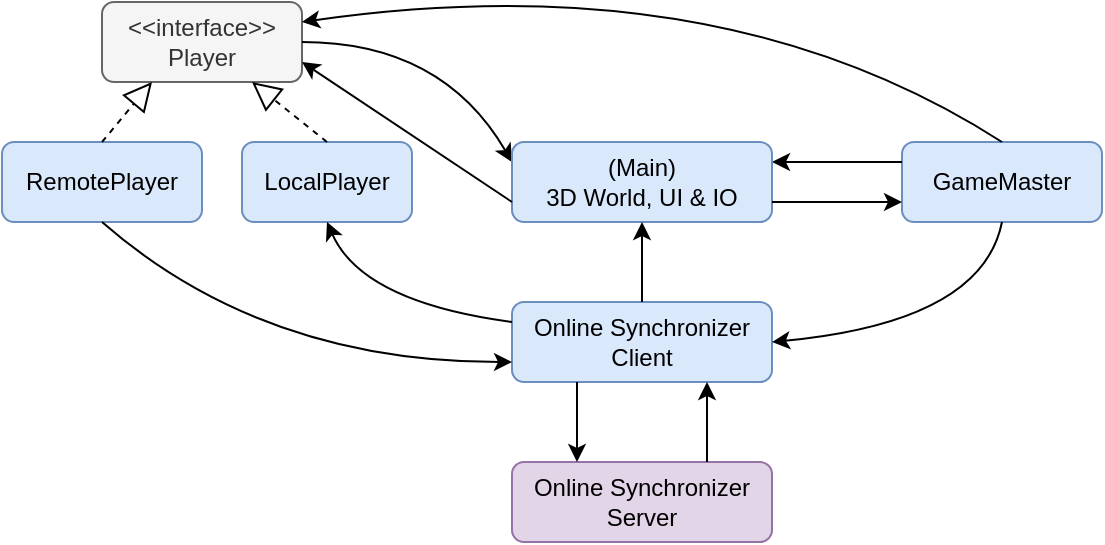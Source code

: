 <mxfile version="21.2.8" type="device">
  <diagram name="Page-1" id="8Ki3WzeOfG9bLv4DmGKw">
    <mxGraphModel dx="794" dy="485" grid="1" gridSize="10" guides="1" tooltips="1" connect="1" arrows="1" fold="1" page="1" pageScale="1" pageWidth="850" pageHeight="1100" math="0" shadow="0">
      <root>
        <mxCell id="0" />
        <mxCell id="1" parent="0" />
        <mxCell id="Jj55U650Jitu8uKOLBNu-3" value="&amp;lt;&amp;lt;interface&amp;gt;&amp;gt;&lt;br&gt;Player" style="rounded=1;whiteSpace=wrap;html=1;fillColor=#f5f5f5;strokeColor=#666666;fontColor=#333333;" parent="1" vertex="1">
          <mxGeometry x="190" y="270" width="100" height="40" as="geometry" />
        </mxCell>
        <mxCell id="Jj55U650Jitu8uKOLBNu-4" value="GameMaster" style="rounded=1;whiteSpace=wrap;html=1;fillColor=#dae8fc;strokeColor=#6c8ebf;" parent="1" vertex="1">
          <mxGeometry x="590" y="340" width="100" height="40" as="geometry" />
        </mxCell>
        <mxCell id="Jj55U650Jitu8uKOLBNu-10" value="" style="endArrow=classic;html=1;curved=1;exitX=1;exitY=0.5;exitDx=0;exitDy=0;entryX=0;entryY=0.25;entryDx=0;entryDy=0;" parent="1" source="Jj55U650Jitu8uKOLBNu-3" target="OCFg-jp6_DVnQoXGoYAK-1" edge="1">
          <mxGeometry width="50" height="50" relative="1" as="geometry">
            <mxPoint x="370" y="300" as="sourcePoint" />
            <mxPoint x="450" y="310" as="targetPoint" />
            <Array as="points">
              <mxPoint x="360" y="290" />
            </Array>
          </mxGeometry>
        </mxCell>
        <mxCell id="Jj55U650Jitu8uKOLBNu-11" value="" style="endArrow=classic;html=1;rounded=0;exitX=0;exitY=0.25;exitDx=0;exitDy=0;entryX=1;entryY=0.25;entryDx=0;entryDy=0;" parent="1" source="Jj55U650Jitu8uKOLBNu-4" target="OCFg-jp6_DVnQoXGoYAK-1" edge="1">
          <mxGeometry width="50" height="50" relative="1" as="geometry">
            <mxPoint x="365" y="370" as="sourcePoint" />
            <mxPoint x="540" y="330" as="targetPoint" />
          </mxGeometry>
        </mxCell>
        <mxCell id="Jj55U650Jitu8uKOLBNu-12" value="" style="endArrow=classic;html=1;exitX=0.5;exitY=0;exitDx=0;exitDy=0;curved=1;entryX=1;entryY=0.25;entryDx=0;entryDy=0;" parent="1" source="Jj55U650Jitu8uKOLBNu-4" target="Jj55U650Jitu8uKOLBNu-3" edge="1">
          <mxGeometry width="50" height="50" relative="1" as="geometry">
            <mxPoint x="600" y="370" as="sourcePoint" />
            <mxPoint x="300" y="270" as="targetPoint" />
            <Array as="points">
              <mxPoint x="500" y="250" />
            </Array>
          </mxGeometry>
        </mxCell>
        <mxCell id="OCFg-jp6_DVnQoXGoYAK-1" value="(Main)&lt;br&gt;3D World, UI &amp;amp; IO" style="rounded=1;whiteSpace=wrap;html=1;fillColor=#dae8fc;strokeColor=#6c8ebf;" parent="1" vertex="1">
          <mxGeometry x="395" y="340" width="130" height="40" as="geometry" />
        </mxCell>
        <mxCell id="OCFg-jp6_DVnQoXGoYAK-5" value="Online Synchronizer Client" style="rounded=1;whiteSpace=wrap;html=1;fillColor=#dae8fc;strokeColor=#6c8ebf;" parent="1" vertex="1">
          <mxGeometry x="395" y="420" width="130" height="40" as="geometry" />
        </mxCell>
        <mxCell id="OCFg-jp6_DVnQoXGoYAK-7" value="LocalPlayer" style="rounded=1;whiteSpace=wrap;html=1;fillColor=#dae8fc;strokeColor=#6c8ebf;" parent="1" vertex="1">
          <mxGeometry x="260" y="340" width="85" height="40" as="geometry" />
        </mxCell>
        <mxCell id="OCFg-jp6_DVnQoXGoYAK-8" value="" style="endArrow=classic;html=1;rounded=0;entryX=0.5;entryY=1;entryDx=0;entryDy=0;exitX=0.5;exitY=0;exitDx=0;exitDy=0;" parent="1" source="OCFg-jp6_DVnQoXGoYAK-5" target="OCFg-jp6_DVnQoXGoYAK-1" edge="1">
          <mxGeometry width="50" height="50" relative="1" as="geometry">
            <mxPoint x="380" y="390" as="sourcePoint" />
            <mxPoint x="460" y="340" as="targetPoint" />
          </mxGeometry>
        </mxCell>
        <mxCell id="OCFg-jp6_DVnQoXGoYAK-10" value="RemotePlayer" style="rounded=1;whiteSpace=wrap;html=1;fillColor=#dae8fc;strokeColor=#6c8ebf;" parent="1" vertex="1">
          <mxGeometry x="140" y="340" width="100" height="40" as="geometry" />
        </mxCell>
        <mxCell id="OCFg-jp6_DVnQoXGoYAK-12" value="" style="endArrow=block;dashed=1;endFill=0;endSize=12;html=1;rounded=0;exitX=0.5;exitY=0;exitDx=0;exitDy=0;entryX=0.25;entryY=1;entryDx=0;entryDy=0;" parent="1" source="OCFg-jp6_DVnQoXGoYAK-10" target="Jj55U650Jitu8uKOLBNu-3" edge="1">
          <mxGeometry width="160" relative="1" as="geometry">
            <mxPoint x="310" y="340" as="sourcePoint" />
            <mxPoint x="470" y="340" as="targetPoint" />
          </mxGeometry>
        </mxCell>
        <mxCell id="OCFg-jp6_DVnQoXGoYAK-13" value="" style="endArrow=block;dashed=1;endFill=0;endSize=12;html=1;rounded=0;exitX=0.5;exitY=0;exitDx=0;exitDy=0;entryX=0.75;entryY=1;entryDx=0;entryDy=0;" parent="1" source="OCFg-jp6_DVnQoXGoYAK-7" target="Jj55U650Jitu8uKOLBNu-3" edge="1">
          <mxGeometry width="160" relative="1" as="geometry">
            <mxPoint x="210" y="350" as="sourcePoint" />
            <mxPoint x="250" y="320" as="targetPoint" />
          </mxGeometry>
        </mxCell>
        <mxCell id="OCFg-jp6_DVnQoXGoYAK-14" value="" style="endArrow=classic;html=1;exitX=1;exitY=0.75;exitDx=0;exitDy=0;entryX=0;entryY=0.75;entryDx=0;entryDy=0;curved=1;" parent="1" source="OCFg-jp6_DVnQoXGoYAK-1" target="Jj55U650Jitu8uKOLBNu-4" edge="1">
          <mxGeometry width="50" height="50" relative="1" as="geometry">
            <mxPoint x="600" y="370" as="sourcePoint" />
            <mxPoint x="520" y="370" as="targetPoint" />
            <Array as="points" />
          </mxGeometry>
        </mxCell>
        <mxCell id="OCFg-jp6_DVnQoXGoYAK-15" value="" style="endArrow=classic;html=1;exitX=0;exitY=0.75;exitDx=0;exitDy=0;curved=1;entryX=1;entryY=0.75;entryDx=0;entryDy=0;" parent="1" source="OCFg-jp6_DVnQoXGoYAK-1" target="Jj55U650Jitu8uKOLBNu-3" edge="1">
          <mxGeometry width="50" height="50" relative="1" as="geometry">
            <mxPoint x="500" y="460" as="sourcePoint" />
            <mxPoint x="340" y="310" as="targetPoint" />
            <Array as="points" />
          </mxGeometry>
        </mxCell>
        <mxCell id="OCFg-jp6_DVnQoXGoYAK-17" value="" style="endArrow=classic;html=1;entryX=0.5;entryY=1;entryDx=0;entryDy=0;exitX=0;exitY=0.25;exitDx=0;exitDy=0;curved=1;" parent="1" source="OCFg-jp6_DVnQoXGoYAK-5" target="OCFg-jp6_DVnQoXGoYAK-7" edge="1">
          <mxGeometry width="50" height="50" relative="1" as="geometry">
            <mxPoint x="360" y="390" as="sourcePoint" />
            <mxPoint x="470" y="390" as="targetPoint" />
            <Array as="points">
              <mxPoint x="320" y="420" />
            </Array>
          </mxGeometry>
        </mxCell>
        <mxCell id="OCFg-jp6_DVnQoXGoYAK-18" value="" style="endArrow=classic;html=1;exitX=0.5;exitY=1;exitDx=0;exitDy=0;entryX=0;entryY=0.75;entryDx=0;entryDy=0;curved=1;" parent="1" source="OCFg-jp6_DVnQoXGoYAK-10" target="OCFg-jp6_DVnQoXGoYAK-5" edge="1">
          <mxGeometry width="50" height="50" relative="1" as="geometry">
            <mxPoint x="405" y="450" as="sourcePoint" />
            <mxPoint x="330" y="460" as="targetPoint" />
            <Array as="points">
              <mxPoint x="270" y="450" />
            </Array>
          </mxGeometry>
        </mxCell>
        <mxCell id="arMegdC4qQTzu2wHXYag-1" value="Online Synchronizer Server" style="rounded=1;whiteSpace=wrap;html=1;fillColor=#e1d5e7;strokeColor=#9673a6;" parent="1" vertex="1">
          <mxGeometry x="395" y="500" width="130" height="40" as="geometry" />
        </mxCell>
        <mxCell id="arMegdC4qQTzu2wHXYag-3" value="" style="endArrow=classic;html=1;rounded=0;exitX=0.25;exitY=1;exitDx=0;exitDy=0;entryX=0.25;entryY=0;entryDx=0;entryDy=0;" parent="1" source="OCFg-jp6_DVnQoXGoYAK-5" target="arMegdC4qQTzu2wHXYag-1" edge="1">
          <mxGeometry width="50" height="50" relative="1" as="geometry">
            <mxPoint x="600" y="370" as="sourcePoint" />
            <mxPoint x="520" y="360" as="targetPoint" />
          </mxGeometry>
        </mxCell>
        <mxCell id="arMegdC4qQTzu2wHXYag-4" value="" style="endArrow=classic;html=1;rounded=0;exitX=0.75;exitY=0;exitDx=0;exitDy=0;entryX=0.75;entryY=1;entryDx=0;entryDy=0;" parent="1" source="arMegdC4qQTzu2wHXYag-1" target="OCFg-jp6_DVnQoXGoYAK-5" edge="1">
          <mxGeometry width="50" height="50" relative="1" as="geometry">
            <mxPoint x="438" y="470" as="sourcePoint" />
            <mxPoint x="437" y="510" as="targetPoint" />
          </mxGeometry>
        </mxCell>
        <mxCell id="_CUPrgPRlZ70-kHcP6rM-4" value="" style="endArrow=classic;html=1;curved=1;exitX=0.5;exitY=1;exitDx=0;exitDy=0;entryX=1;entryY=0.5;entryDx=0;entryDy=0;" edge="1" parent="1" source="Jj55U650Jitu8uKOLBNu-4" target="OCFg-jp6_DVnQoXGoYAK-5">
          <mxGeometry width="50" height="50" relative="1" as="geometry">
            <mxPoint x="300" y="300" as="sourcePoint" />
            <mxPoint x="405" y="360" as="targetPoint" />
            <Array as="points">
              <mxPoint x="630" y="430" />
            </Array>
          </mxGeometry>
        </mxCell>
      </root>
    </mxGraphModel>
  </diagram>
</mxfile>
